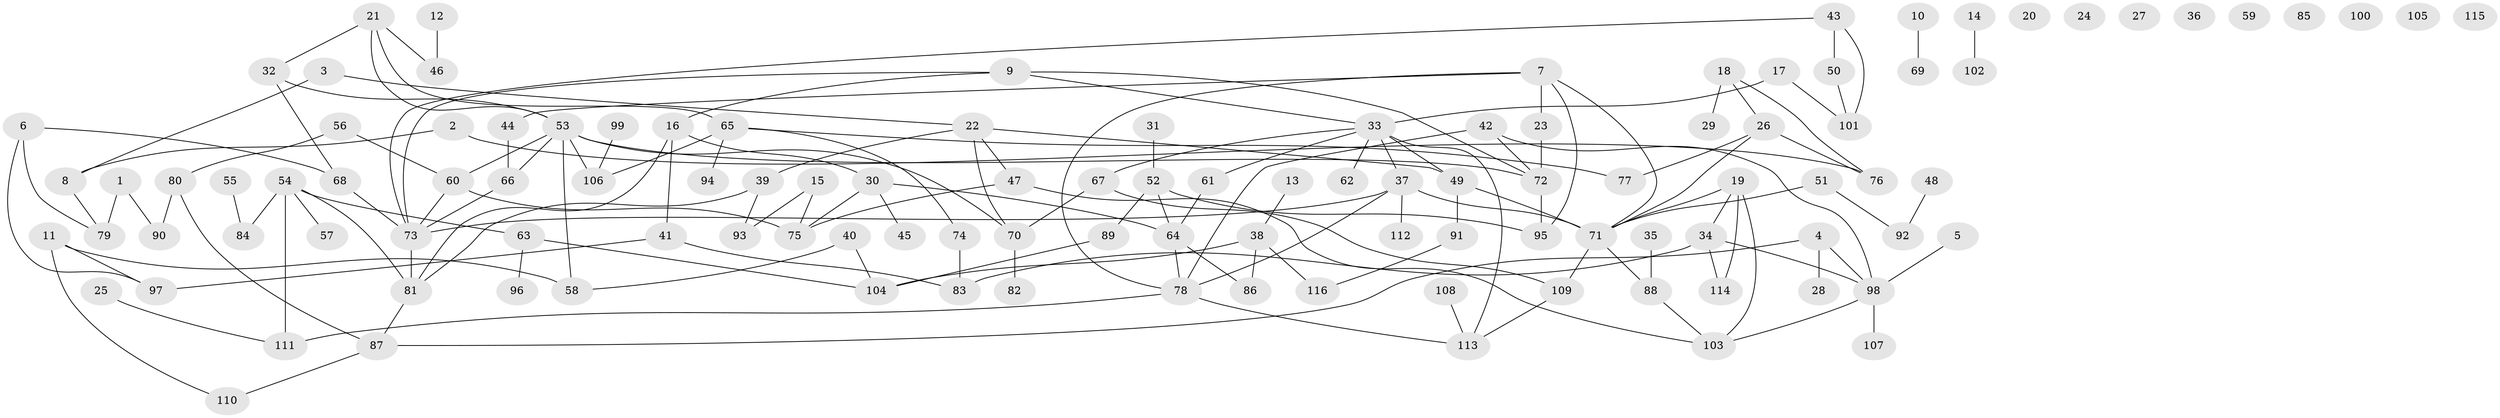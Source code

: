 // Generated by graph-tools (version 1.1) at 2025/12/03/09/25 04:12:58]
// undirected, 116 vertices, 153 edges
graph export_dot {
graph [start="1"]
  node [color=gray90,style=filled];
  1;
  2;
  3;
  4;
  5;
  6;
  7;
  8;
  9;
  10;
  11;
  12;
  13;
  14;
  15;
  16;
  17;
  18;
  19;
  20;
  21;
  22;
  23;
  24;
  25;
  26;
  27;
  28;
  29;
  30;
  31;
  32;
  33;
  34;
  35;
  36;
  37;
  38;
  39;
  40;
  41;
  42;
  43;
  44;
  45;
  46;
  47;
  48;
  49;
  50;
  51;
  52;
  53;
  54;
  55;
  56;
  57;
  58;
  59;
  60;
  61;
  62;
  63;
  64;
  65;
  66;
  67;
  68;
  69;
  70;
  71;
  72;
  73;
  74;
  75;
  76;
  77;
  78;
  79;
  80;
  81;
  82;
  83;
  84;
  85;
  86;
  87;
  88;
  89;
  90;
  91;
  92;
  93;
  94;
  95;
  96;
  97;
  98;
  99;
  100;
  101;
  102;
  103;
  104;
  105;
  106;
  107;
  108;
  109;
  110;
  111;
  112;
  113;
  114;
  115;
  116;
  1 -- 79;
  1 -- 90;
  2 -- 8;
  2 -- 76;
  3 -- 8;
  3 -- 22;
  4 -- 28;
  4 -- 87;
  4 -- 98;
  5 -- 98;
  6 -- 68;
  6 -- 79;
  6 -- 97;
  7 -- 23;
  7 -- 44;
  7 -- 71;
  7 -- 78;
  7 -- 95;
  8 -- 79;
  9 -- 16;
  9 -- 33;
  9 -- 72;
  9 -- 73;
  10 -- 69;
  11 -- 58;
  11 -- 97;
  11 -- 110;
  12 -- 46;
  13 -- 38;
  14 -- 102;
  15 -- 75;
  15 -- 93;
  16 -- 30;
  16 -- 41;
  16 -- 81;
  17 -- 33;
  17 -- 101;
  18 -- 26;
  18 -- 29;
  18 -- 76;
  19 -- 34;
  19 -- 71;
  19 -- 103;
  19 -- 114;
  21 -- 32;
  21 -- 46;
  21 -- 53;
  21 -- 65;
  22 -- 39;
  22 -- 47;
  22 -- 49;
  22 -- 70;
  23 -- 72;
  25 -- 111;
  26 -- 71;
  26 -- 76;
  26 -- 77;
  30 -- 45;
  30 -- 64;
  30 -- 75;
  31 -- 52;
  32 -- 53;
  32 -- 68;
  33 -- 37;
  33 -- 49;
  33 -- 61;
  33 -- 62;
  33 -- 67;
  33 -- 113;
  34 -- 83;
  34 -- 98;
  34 -- 114;
  35 -- 88;
  37 -- 71;
  37 -- 73;
  37 -- 78;
  37 -- 112;
  38 -- 86;
  38 -- 104;
  38 -- 116;
  39 -- 81;
  39 -- 93;
  40 -- 58;
  40 -- 104;
  41 -- 83;
  41 -- 97;
  42 -- 72;
  42 -- 78;
  42 -- 98;
  43 -- 50;
  43 -- 73;
  43 -- 101;
  44 -- 66;
  47 -- 75;
  47 -- 103;
  48 -- 92;
  49 -- 71;
  49 -- 91;
  50 -- 101;
  51 -- 71;
  51 -- 92;
  52 -- 64;
  52 -- 89;
  52 -- 95;
  53 -- 58;
  53 -- 60;
  53 -- 66;
  53 -- 70;
  53 -- 72;
  53 -- 106;
  54 -- 57;
  54 -- 63;
  54 -- 81;
  54 -- 84;
  54 -- 111;
  55 -- 84;
  56 -- 60;
  56 -- 80;
  60 -- 73;
  60 -- 75;
  61 -- 64;
  63 -- 96;
  63 -- 104;
  64 -- 78;
  64 -- 86;
  65 -- 74;
  65 -- 77;
  65 -- 94;
  65 -- 106;
  66 -- 73;
  67 -- 70;
  67 -- 109;
  68 -- 73;
  70 -- 82;
  71 -- 88;
  71 -- 109;
  72 -- 95;
  73 -- 81;
  74 -- 83;
  78 -- 111;
  78 -- 113;
  80 -- 87;
  80 -- 90;
  81 -- 87;
  87 -- 110;
  88 -- 103;
  89 -- 104;
  91 -- 116;
  98 -- 103;
  98 -- 107;
  99 -- 106;
  108 -- 113;
  109 -- 113;
}

